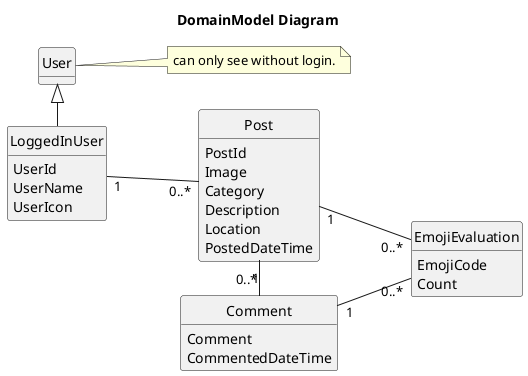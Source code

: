 @startuml DomainModel Diagram
title DomainModel Diagram
left to right direction
hide circle
hide empty methods

class User {}
note right: can only see without login.

class LoggedInUser {
  UserId
  UserName
  UserIcon
}

class Post {
  PostId
  Image
  Category
  Description
  Location
  PostedDateTime
}

class Comment {
  Comment
  CommentedDateTime
}

class EmojiEvaluation {
  EmojiCode
  Count
}

User <|- LoggedInUser
LoggedInUser "1" -- "0..*" Post
Post "1" - "0..*" Comment
'(LoggedInUser, Post) .. Emoji : evaluate
'(LoggedInUser, Comment) .. Emoji : evaluate

Post "1" -- "0..*" EmojiEvaluation
Comment "1" -- "0..*" EmojiEvaluation

@enduml